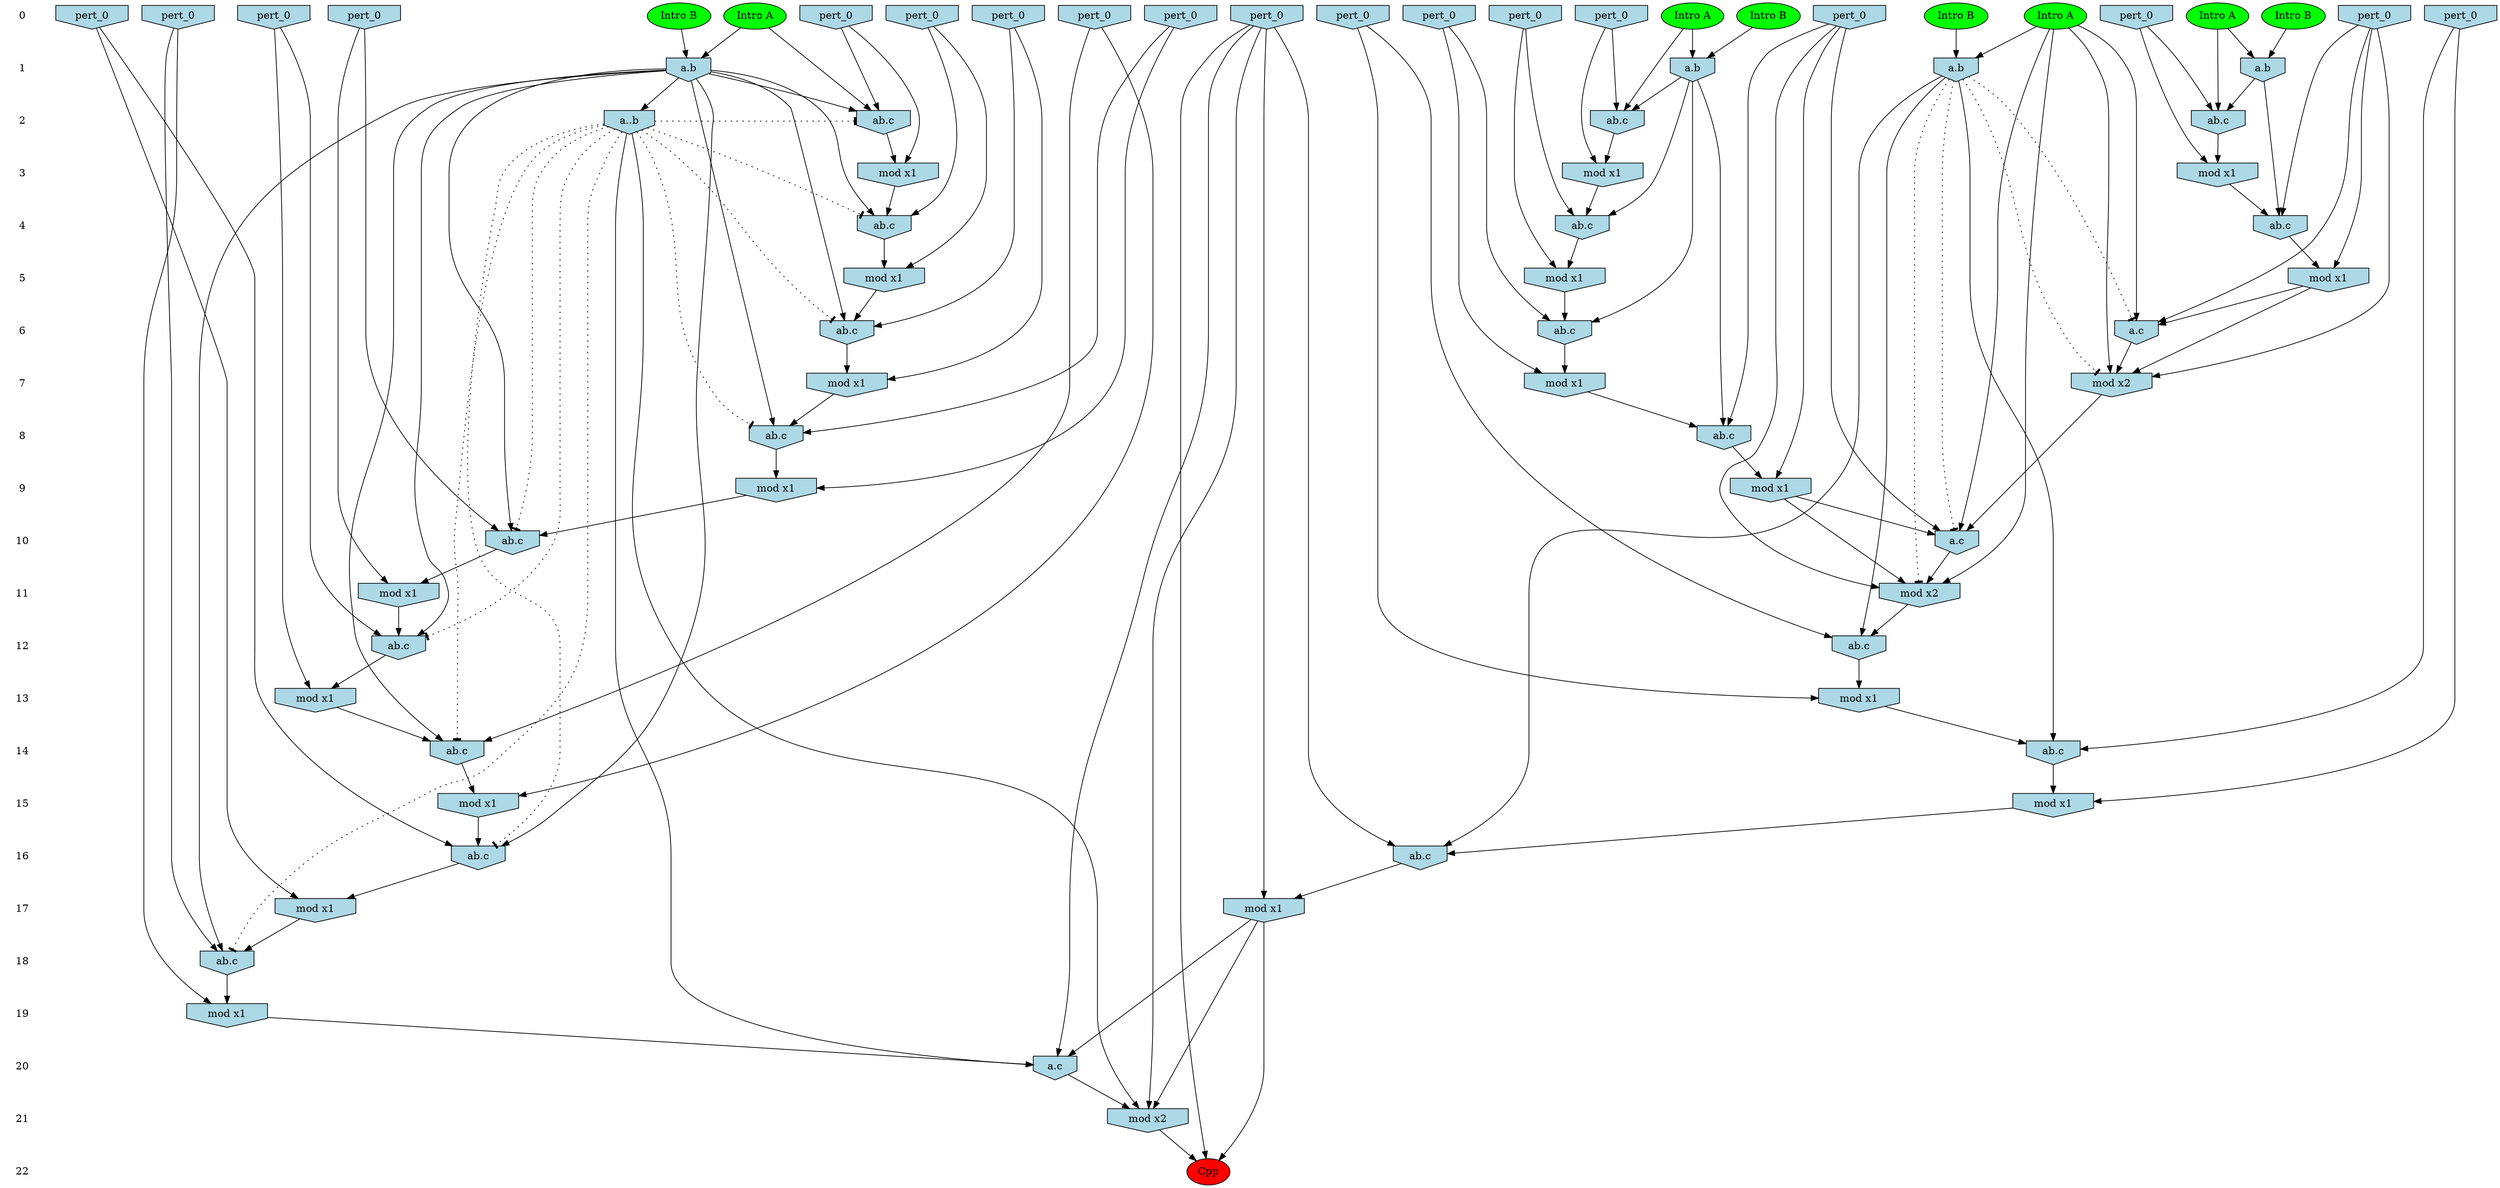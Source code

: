 /* Compression of 1 causal flows obtained in average at 2.005106E+01 t.u */
/* Compressed causal flows were: [9] */
digraph G{
 ranksep=.5 ; 
{ rank = same ; "0" [shape=plaintext] ; node_1 [label ="Intro A", style=filled,fillcolor=green] ;
node_2 [label ="Intro B", style=filled,fillcolor=green] ;
node_3 [label ="Intro B", style=filled,fillcolor=green] ;
node_4 [label ="Intro A", style=filled,fillcolor=green] ;
node_5 [label ="Intro B", style=filled,fillcolor=green] ;
node_6 [label ="Intro A", style=filled,fillcolor=green] ;
node_7 [label ="Intro B", style=filled,fillcolor=green] ;
node_8 [label ="Intro A", style=filled,fillcolor=green] ;
node_12 [label="pert_0", shape=invhouse, style=filled, fillcolor = lightblue] ;
node_13 [label="pert_0", shape=invhouse, style=filled, fillcolor = lightblue] ;
node_14 [label="pert_0", shape=invhouse, style=filled, fillcolor = lightblue] ;
node_15 [label="pert_0", shape=invhouse, style=filled, fillcolor = lightblue] ;
node_16 [label="pert_0", shape=invhouse, style=filled, fillcolor = lightblue] ;
node_17 [label="pert_0", shape=invhouse, style=filled, fillcolor = lightblue] ;
node_18 [label="pert_0", shape=invhouse, style=filled, fillcolor = lightblue] ;
node_19 [label="pert_0", shape=invhouse, style=filled, fillcolor = lightblue] ;
node_20 [label="pert_0", shape=invhouse, style=filled, fillcolor = lightblue] ;
node_21 [label="pert_0", shape=invhouse, style=filled, fillcolor = lightblue] ;
node_22 [label="pert_0", shape=invhouse, style=filled, fillcolor = lightblue] ;
node_23 [label="pert_0", shape=invhouse, style=filled, fillcolor = lightblue] ;
node_24 [label="pert_0", shape=invhouse, style=filled, fillcolor = lightblue] ;
node_25 [label="pert_0", shape=invhouse, style=filled, fillcolor = lightblue] ;
node_26 [label="pert_0", shape=invhouse, style=filled, fillcolor = lightblue] ;
node_27 [label="pert_0", shape=invhouse, style=filled, fillcolor = lightblue] ;
node_28 [label="pert_0", shape=invhouse, style=filled, fillcolor = lightblue] ;
node_29 [label="pert_0", shape=invhouse, style=filled, fillcolor = lightblue] ;
}
{ rank = same ; "1" [shape=plaintext] ; node_9 [label="a.b", shape=invhouse, style=filled, fillcolor = lightblue] ;
node_10 [label="a.b", shape=invhouse, style=filled, fillcolor = lightblue] ;
node_11 [label="a.b", shape=invhouse, style=filled, fillcolor = lightblue] ;
node_61 [label="a.b", shape=invhouse, style=filled, fillcolor = lightblue] ;
}
{ rank = same ; "2" [shape=plaintext] ; node_30 [label="ab.c", shape=invhouse, style=filled, fillcolor = lightblue] ;
node_31 [label="ab.c", shape=invhouse, style=filled, fillcolor = lightblue] ;
node_34 [label="ab.c", shape=invhouse, style=filled, fillcolor = lightblue] ;
node_65 [label="a..b", shape=invhouse, style=filled, fillcolor = lightblue] ;
}
{ rank = same ; "3" [shape=plaintext] ; node_32 [label="mod x1", shape=invhouse, style=filled, fillcolor = lightblue] ;
node_35 [label="mod x1", shape=invhouse, style=filled, fillcolor = lightblue] ;
node_38 [label="mod x1", shape=invhouse, style=filled, fillcolor = lightblue] ;
}
{ rank = same ; "4" [shape=plaintext] ; node_33 [label="ab.c", shape=invhouse, style=filled, fillcolor = lightblue] ;
node_36 [label="ab.c", shape=invhouse, style=filled, fillcolor = lightblue] ;
node_39 [label="ab.c", shape=invhouse, style=filled, fillcolor = lightblue] ;
}
{ rank = same ; "5" [shape=plaintext] ; node_37 [label="mod x1", shape=invhouse, style=filled, fillcolor = lightblue] ;
node_40 [label="mod x1", shape=invhouse, style=filled, fillcolor = lightblue] ;
node_41 [label="mod x1", shape=invhouse, style=filled, fillcolor = lightblue] ;
}
{ rank = same ; "6" [shape=plaintext] ; node_42 [label="ab.c", shape=invhouse, style=filled, fillcolor = lightblue] ;
node_43 [label="ab.c", shape=invhouse, style=filled, fillcolor = lightblue] ;
node_46 [label="a.c", shape=invhouse, style=filled, fillcolor = lightblue] ;
}
{ rank = same ; "7" [shape=plaintext] ; node_44 [label="mod x1", shape=invhouse, style=filled, fillcolor = lightblue] ;
node_47 [label="mod x2", shape=invhouse, style=filled, fillcolor = lightblue] ;
node_48 [label="mod x1", shape=invhouse, style=filled, fillcolor = lightblue] ;
}
{ rank = same ; "8" [shape=plaintext] ; node_45 [label="ab.c", shape=invhouse, style=filled, fillcolor = lightblue] ;
node_49 [label="ab.c", shape=invhouse, style=filled, fillcolor = lightblue] ;
}
{ rank = same ; "9" [shape=plaintext] ; node_50 [label="mod x1", shape=invhouse, style=filled, fillcolor = lightblue] ;
node_53 [label="mod x1", shape=invhouse, style=filled, fillcolor = lightblue] ;
}
{ rank = same ; "10" [shape=plaintext] ; node_51 [label="ab.c", shape=invhouse, style=filled, fillcolor = lightblue] ;
node_55 [label="a.c", shape=invhouse, style=filled, fillcolor = lightblue] ;
}
{ rank = same ; "11" [shape=plaintext] ; node_52 [label="mod x1", shape=invhouse, style=filled, fillcolor = lightblue] ;
node_58 [label="mod x2", shape=invhouse, style=filled, fillcolor = lightblue] ;
}
{ rank = same ; "12" [shape=plaintext] ; node_54 [label="ab.c", shape=invhouse, style=filled, fillcolor = lightblue] ;
node_62 [label="ab.c", shape=invhouse, style=filled, fillcolor = lightblue] ;
}
{ rank = same ; "13" [shape=plaintext] ; node_56 [label="mod x1", shape=invhouse, style=filled, fillcolor = lightblue] ;
node_66 [label="mod x1", shape=invhouse, style=filled, fillcolor = lightblue] ;
}
{ rank = same ; "14" [shape=plaintext] ; node_57 [label="ab.c", shape=invhouse, style=filled, fillcolor = lightblue] ;
node_67 [label="ab.c", shape=invhouse, style=filled, fillcolor = lightblue] ;
}
{ rank = same ; "15" [shape=plaintext] ; node_59 [label="mod x1", shape=invhouse, style=filled, fillcolor = lightblue] ;
node_68 [label="mod x1", shape=invhouse, style=filled, fillcolor = lightblue] ;
}
{ rank = same ; "16" [shape=plaintext] ; node_60 [label="ab.c", shape=invhouse, style=filled, fillcolor = lightblue] ;
node_69 [label="ab.c", shape=invhouse, style=filled, fillcolor = lightblue] ;
}
{ rank = same ; "17" [shape=plaintext] ; node_63 [label="mod x1", shape=invhouse, style=filled, fillcolor = lightblue] ;
node_70 [label="mod x1", shape=invhouse, style=filled, fillcolor = lightblue] ;
}
{ rank = same ; "18" [shape=plaintext] ; node_64 [label="ab.c", shape=invhouse, style=filled, fillcolor = lightblue] ;
}
{ rank = same ; "19" [shape=plaintext] ; node_71 [label="mod x1", shape=invhouse, style=filled, fillcolor = lightblue] ;
}
{ rank = same ; "20" [shape=plaintext] ; node_72 [label="a.c", shape=invhouse, style=filled, fillcolor = lightblue] ;
}
{ rank = same ; "21" [shape=plaintext] ; node_73 [label="mod x2", shape=invhouse, style=filled, fillcolor = lightblue] ;
}
{ rank = same ; "22" [shape=plaintext] ; node_74 [label ="Cpp", style=filled, fillcolor=red] ;
}
"0" -> "1" [style="invis"]; 
"1" -> "2" [style="invis"]; 
"2" -> "3" [style="invis"]; 
"3" -> "4" [style="invis"]; 
"4" -> "5" [style="invis"]; 
"5" -> "6" [style="invis"]; 
"6" -> "7" [style="invis"]; 
"7" -> "8" [style="invis"]; 
"8" -> "9" [style="invis"]; 
"9" -> "10" [style="invis"]; 
"10" -> "11" [style="invis"]; 
"11" -> "12" [style="invis"]; 
"12" -> "13" [style="invis"]; 
"13" -> "14" [style="invis"]; 
"14" -> "15" [style="invis"]; 
"15" -> "16" [style="invis"]; 
"16" -> "17" [style="invis"]; 
"17" -> "18" [style="invis"]; 
"18" -> "19" [style="invis"]; 
"19" -> "20" [style="invis"]; 
"20" -> "21" [style="invis"]; 
"21" -> "22" [style="invis"]; 
node_3 -> node_9
node_4 -> node_9
node_1 -> node_10
node_7 -> node_10
node_2 -> node_11
node_6 -> node_11
node_6 -> node_30
node_11 -> node_30
node_16 -> node_30
node_4 -> node_31
node_9 -> node_31
node_28 -> node_31
node_16 -> node_32
node_30 -> node_32
node_11 -> node_33
node_14 -> node_33
node_32 -> node_33
node_1 -> node_34
node_10 -> node_34
node_18 -> node_34
node_28 -> node_35
node_31 -> node_35
node_9 -> node_36
node_15 -> node_36
node_35 -> node_36
node_14 -> node_37
node_33 -> node_37
node_18 -> node_38
node_34 -> node_38
node_10 -> node_39
node_24 -> node_39
node_38 -> node_39
node_24 -> node_40
node_39 -> node_40
node_15 -> node_41
node_36 -> node_41
node_10 -> node_42
node_20 -> node_42
node_40 -> node_42
node_9 -> node_43
node_12 -> node_43
node_41 -> node_43
node_20 -> node_44
node_42 -> node_44
node_10 -> node_45
node_13 -> node_45
node_44 -> node_45
node_8 -> node_46
node_14 -> node_46
node_37 -> node_46
node_8 -> node_47
node_14 -> node_47
node_37 -> node_47
node_46 -> node_47
node_12 -> node_48
node_43 -> node_48
node_9 -> node_49
node_22 -> node_49
node_48 -> node_49
node_13 -> node_50
node_45 -> node_50
node_10 -> node_51
node_17 -> node_51
node_50 -> node_51
node_17 -> node_52
node_51 -> node_52
node_22 -> node_53
node_49 -> node_53
node_10 -> node_54
node_25 -> node_54
node_52 -> node_54
node_8 -> node_55
node_22 -> node_55
node_47 -> node_55
node_53 -> node_55
node_25 -> node_56
node_54 -> node_56
node_10 -> node_57
node_26 -> node_57
node_56 -> node_57
node_8 -> node_58
node_22 -> node_58
node_53 -> node_58
node_55 -> node_58
node_26 -> node_59
node_57 -> node_59
node_10 -> node_60
node_19 -> node_60
node_59 -> node_60
node_5 -> node_61
node_8 -> node_61
node_23 -> node_62
node_58 -> node_62
node_61 -> node_62
node_19 -> node_63
node_60 -> node_63
node_10 -> node_64
node_27 -> node_64
node_63 -> node_64
node_10 -> node_65
node_23 -> node_66
node_62 -> node_66
node_21 -> node_67
node_61 -> node_67
node_66 -> node_67
node_21 -> node_68
node_67 -> node_68
node_29 -> node_69
node_61 -> node_69
node_68 -> node_69
node_29 -> node_70
node_69 -> node_70
node_27 -> node_71
node_64 -> node_71
node_29 -> node_72
node_65 -> node_72
node_70 -> node_72
node_71 -> node_72
node_29 -> node_73
node_65 -> node_73
node_70 -> node_73
node_72 -> node_73
node_29 -> node_74
node_70 -> node_74
node_73 -> node_74
node_61 -> node_46 [style=dotted, arrowhead = tee] 
node_61 -> node_47 [style=dotted, arrowhead = tee] 
node_61 -> node_55 [style=dotted, arrowhead = tee] 
node_61 -> node_58 [style=dotted, arrowhead = tee] 
node_65 -> node_34 [style=dotted, arrowhead = tee] 
node_65 -> node_39 [style=dotted, arrowhead = tee] 
node_65 -> node_42 [style=dotted, arrowhead = tee] 
node_65 -> node_45 [style=dotted, arrowhead = tee] 
node_65 -> node_51 [style=dotted, arrowhead = tee] 
node_65 -> node_54 [style=dotted, arrowhead = tee] 
node_65 -> node_57 [style=dotted, arrowhead = tee] 
node_65 -> node_60 [style=dotted, arrowhead = tee] 
node_65 -> node_64 [style=dotted, arrowhead = tee] 
}
/*
 Dot generation time: 0.004000
*/